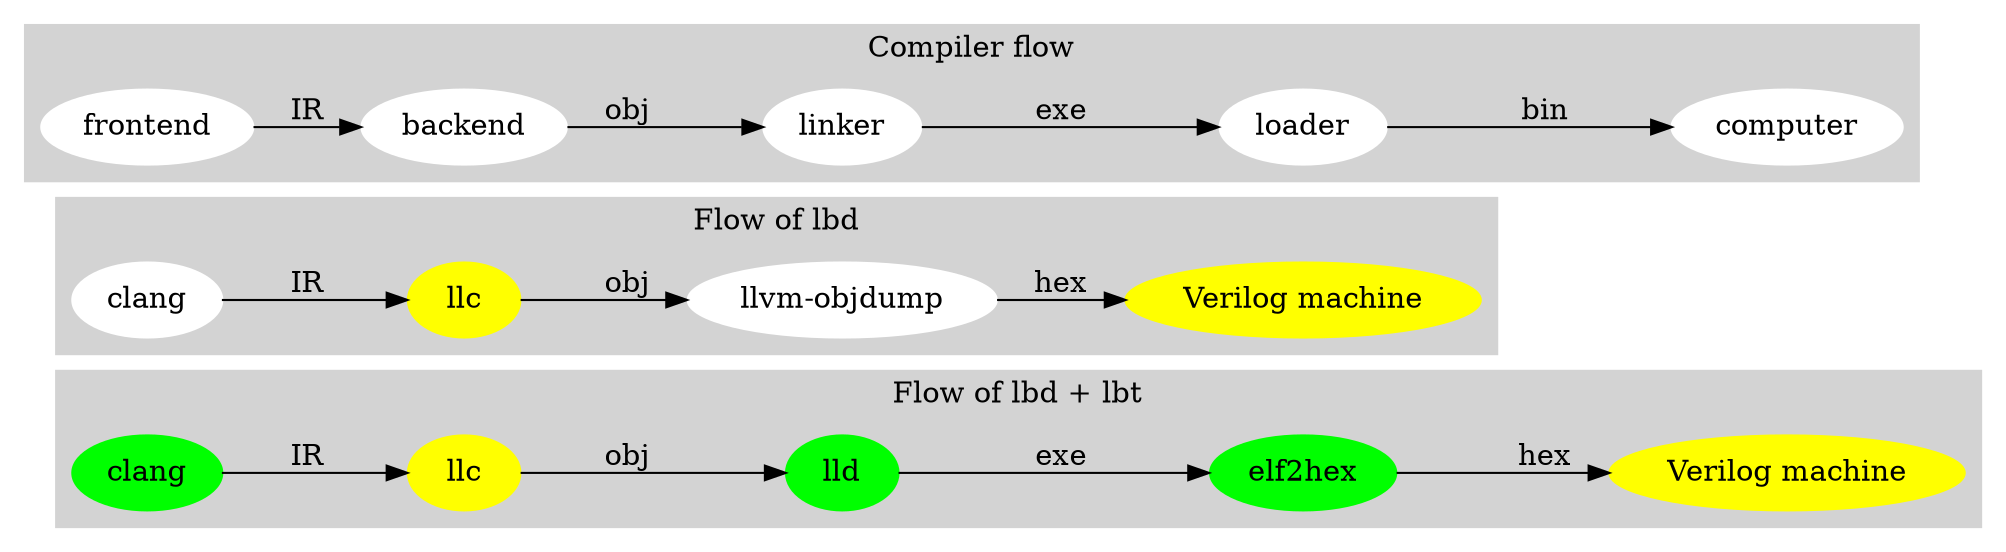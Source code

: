digraph G {

	rankdir=LR;
	subgraph cluster_2 {
		style=filled;
		color=lightgrey;
		label = "Flow of lbd + lbt";
		node [style=filled,color=green]; c2clang [label="clang"];
		node [style=filled,color=yellow]; c2llc [label="llc"];
		node [style=filled,color=yellow]; c2vm [label="Verilog machine"];
		node [style=filled,color=green]; lld, elf2hex;
	    c2clang -> c2llc [ label = "IR" ];
	    c2llc -> lld [ label = "obj" ];
	    lld -> elf2hex [ label = "exe" ];
	    elf2hex -> c2vm [ label = "hex" ];
	}
	subgraph cluster_1 {
		style=filled;
		color=lightgrey;
		label = "Flow of lbd";
		node [style=filled,color=white]; c1clang [label="clang"];
		node [style=filled,color=yellow]; c1llc [label="llc"];
		node [style=filled,color=white]; "llvm-objdump";
		node [style=filled,color=yellow]; c1vm [label="Verilog machine"];
	    c1clang -> c1llc [ label = "IR" ];
	    c1llc -> "llvm-objdump" [ label = "obj" ];
	    "llvm-objdump" -> c1vm [ label = "hex" ];
	}
	subgraph cluster_0 {
		style=filled;
		label = "Compiler flow";
		node [style=filled,color=white]; frontend, backend, linker, loader, computer;
	    frontend -> backend [ label = "IR" ];
	    backend -> linker [ label = "obj" ];
	    linker -> loader [ label = "exe" ];
	    loader -> computer [ label = "bin" ];
		color=lightgrey
	}

}